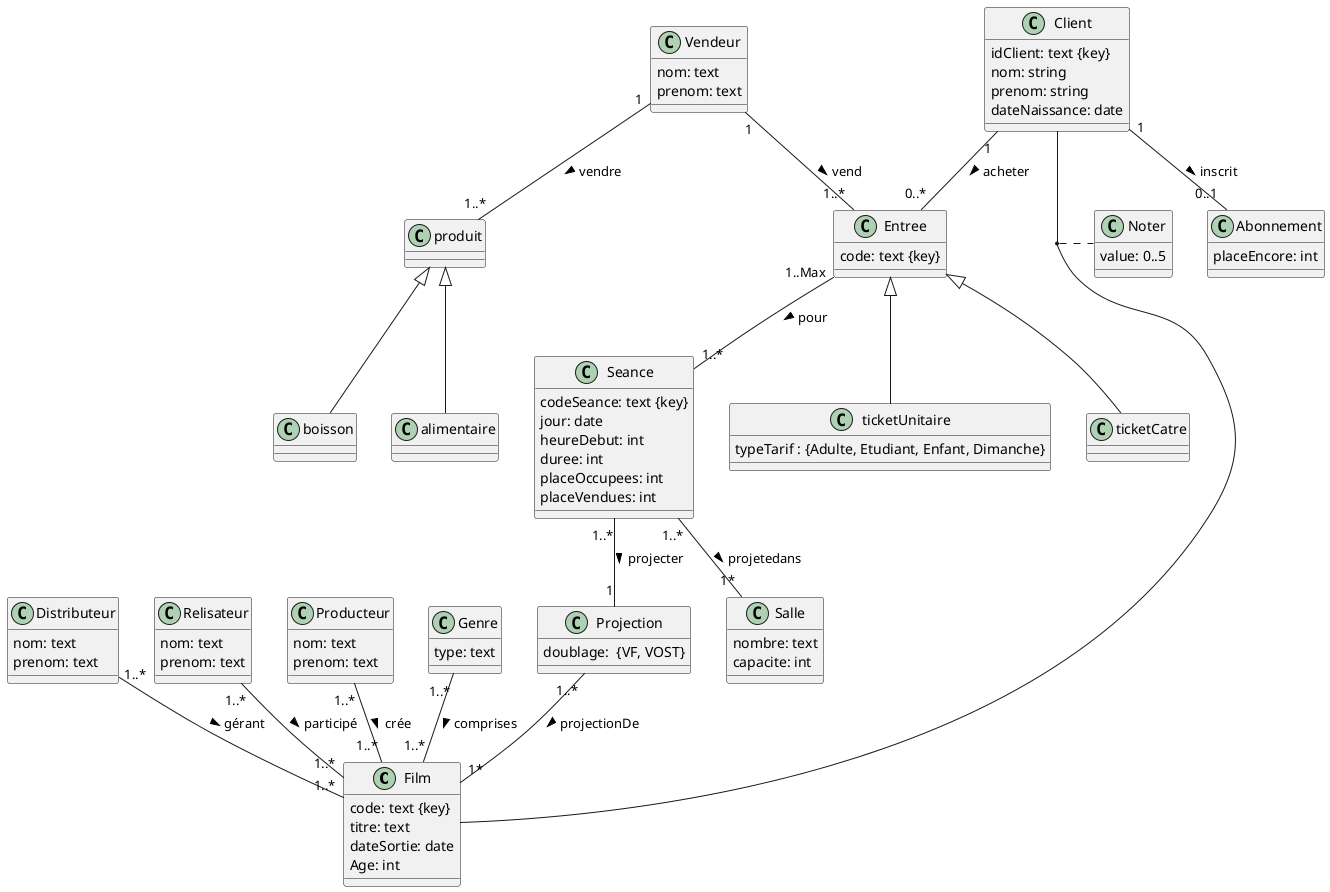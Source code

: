   @startuml
  class Film{
   code: text {key}
   titre: text
   dateSortie: date
   Age: int
  }
  class Distributeur{
   nom: text
   prenom: text
  }
  class Relisateur{
   nom: text
   prenom: text
  }
  class Producteur{
   nom: text
   prenom: text
  }
  class Genre{
   type: text
  }
   Distributeur "1..*" -- "1..*" Film : gérant >
   Relisateur "1..*" -- "1..*" Film : participé >
   Producteur "1..*" -- "1..*" Film : crée >
   Genre "1..*" -- "1..*" Film : comprises >




  class Seance{
   codeSeance: text {key}
   jour: date
   heureDebut: int
   duree: int
   placeOccupees: int
   placeVendues: int
  }

  class Vendeur{
    nom: text
    prenom: text
  }

  class produit{
  }

  class boisson {
  }

  class alimentaire{
  }


  class Projection{
   doublage:  {VF, VOST}
  }

  class Salle{
    nombre: text
    capacite: int
  }

  Seance "1..*" -- "1*" Salle :  projetedans >
  Vendeur "1" -- "1..*" Entree : vend >
  Vendeur "1" -- "1..*" produit : vendre >
  produit <|-- boisson
  produit <|-- alimentaire



  class Client{
   idClient: text {key}
   nom: string
   prenom: string
   dateNaissance: date
  }
  class Noter{
   value: 0..5
  }

  class Entree{
   code: text {key}
  }

  class ticketUnitaire{
    typeTarif : {Adulte, Etudiant, Enfant, Dimanche}
  }
  class ticketCatre{
  }

  class Abonnement {
   placeEncore: int
  }



  (Client, Film) .. Noter

  Seance "1..*" -- "1" Projection : projecter >
  Projection "1..*" -- "1*" Film : projectionDe >

  Client "1" -- "0..*" Entree : acheter >
  Entree "1..Max" -- "1..*" Seance : pour >

  Entree <|-- ticketCatre
  Entree <|-- ticketUnitaire

  Client "1" -- "0..1" Abonnement : inscrit >

  @enduml
